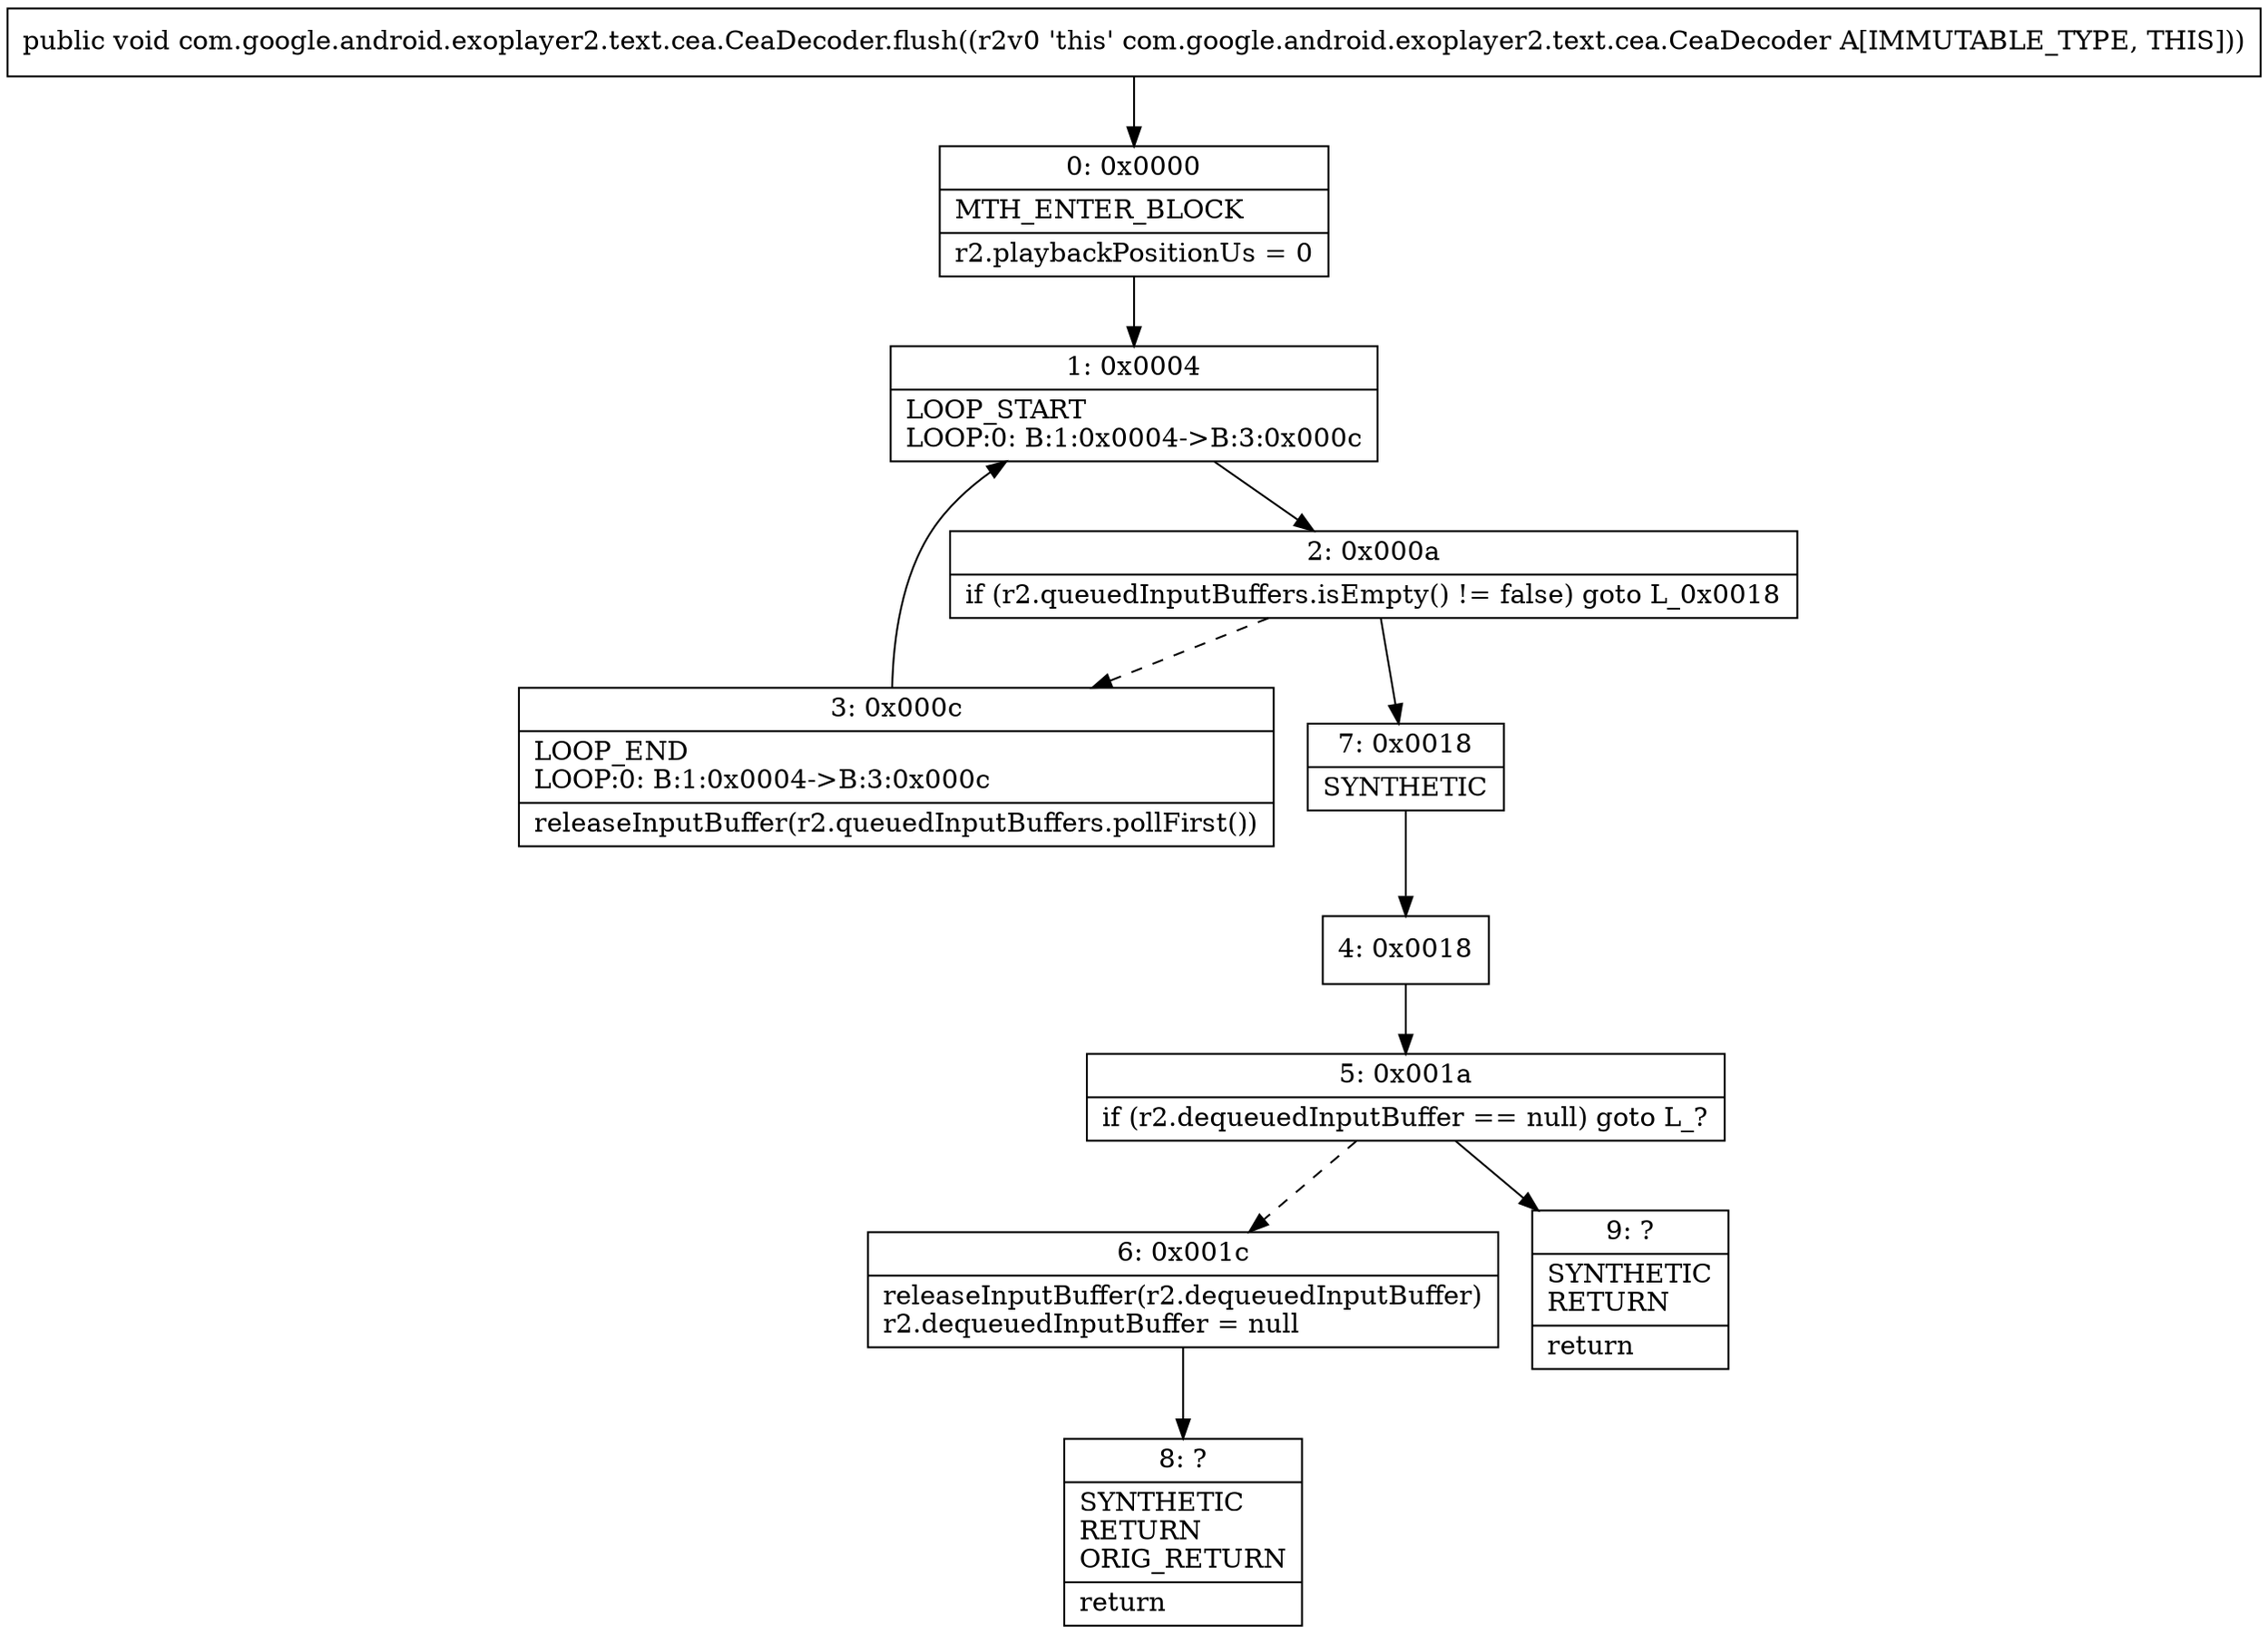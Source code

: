 digraph "CFG forcom.google.android.exoplayer2.text.cea.CeaDecoder.flush()V" {
Node_0 [shape=record,label="{0\:\ 0x0000|MTH_ENTER_BLOCK\l|r2.playbackPositionUs = 0\l}"];
Node_1 [shape=record,label="{1\:\ 0x0004|LOOP_START\lLOOP:0: B:1:0x0004\-\>B:3:0x000c\l}"];
Node_2 [shape=record,label="{2\:\ 0x000a|if (r2.queuedInputBuffers.isEmpty() != false) goto L_0x0018\l}"];
Node_3 [shape=record,label="{3\:\ 0x000c|LOOP_END\lLOOP:0: B:1:0x0004\-\>B:3:0x000c\l|releaseInputBuffer(r2.queuedInputBuffers.pollFirst())\l}"];
Node_4 [shape=record,label="{4\:\ 0x0018}"];
Node_5 [shape=record,label="{5\:\ 0x001a|if (r2.dequeuedInputBuffer == null) goto L_?\l}"];
Node_6 [shape=record,label="{6\:\ 0x001c|releaseInputBuffer(r2.dequeuedInputBuffer)\lr2.dequeuedInputBuffer = null\l}"];
Node_7 [shape=record,label="{7\:\ 0x0018|SYNTHETIC\l}"];
Node_8 [shape=record,label="{8\:\ ?|SYNTHETIC\lRETURN\lORIG_RETURN\l|return\l}"];
Node_9 [shape=record,label="{9\:\ ?|SYNTHETIC\lRETURN\l|return\l}"];
MethodNode[shape=record,label="{public void com.google.android.exoplayer2.text.cea.CeaDecoder.flush((r2v0 'this' com.google.android.exoplayer2.text.cea.CeaDecoder A[IMMUTABLE_TYPE, THIS])) }"];
MethodNode -> Node_0;
Node_0 -> Node_1;
Node_1 -> Node_2;
Node_2 -> Node_3[style=dashed];
Node_2 -> Node_7;
Node_3 -> Node_1;
Node_4 -> Node_5;
Node_5 -> Node_6[style=dashed];
Node_5 -> Node_9;
Node_6 -> Node_8;
Node_7 -> Node_4;
}

